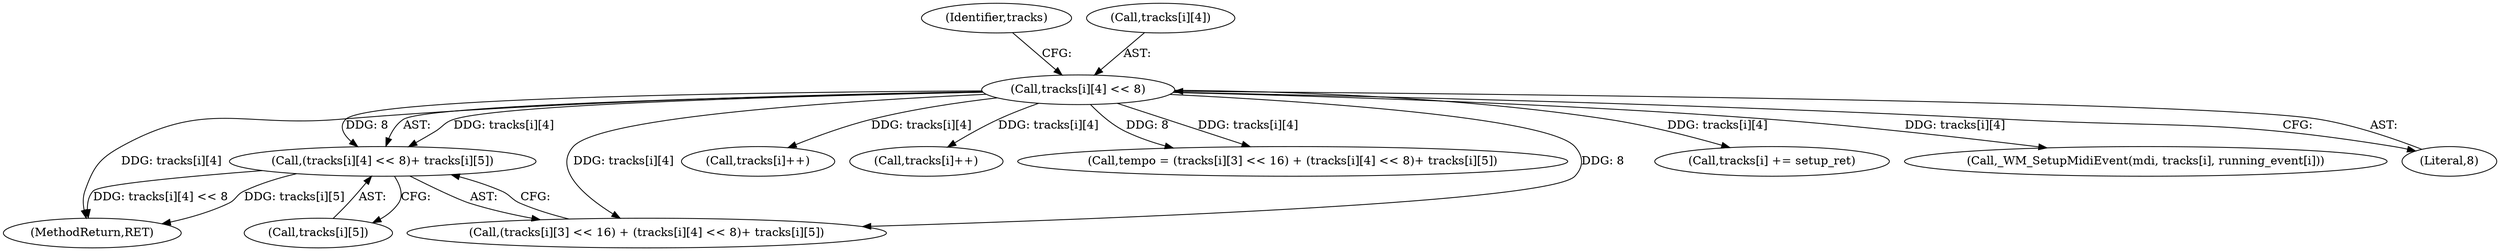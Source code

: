 digraph "0_wildmidi_660b513d99bced8783a4a5984ac2f742c74ebbdd_1@array" {
"1001218" [label="(Call,(tracks[i][4] << 8)+ tracks[i][5])"];
"1001219" [label="(Call,tracks[i][4] << 8)"];
"1001210" [label="(Call,(tracks[i][3] << 16) + (tracks[i][4] << 8)+ tracks[i][5])"];
"1001218" [label="(Call,(tracks[i][4] << 8)+ tracks[i][5])"];
"1001304" [label="(Call,tracks[i]++)"];
"1001228" [label="(Identifier,tracks)"];
"1001226" [label="(Call,tracks[i][5])"];
"1001220" [label="(Call,tracks[i][4])"];
"1001278" [label="(Call,tracks[i]++)"];
"1001208" [label="(Call,tempo = (tracks[i][3] << 16) + (tracks[i][4] << 8)+ tracks[i][5])"];
"1001219" [label="(Call,tracks[i][4] << 8)"];
"1001435" [label="(MethodReturn,RET)"];
"1001242" [label="(Call,tracks[i] += setup_ret)"];
"1001086" [label="(Call,_WM_SetupMidiEvent(mdi, tracks[i], running_event[i]))"];
"1001225" [label="(Literal,8)"];
"1001218" -> "1001210"  [label="AST: "];
"1001218" -> "1001226"  [label="CFG: "];
"1001219" -> "1001218"  [label="AST: "];
"1001226" -> "1001218"  [label="AST: "];
"1001210" -> "1001218"  [label="CFG: "];
"1001218" -> "1001435"  [label="DDG: tracks[i][4] << 8"];
"1001218" -> "1001435"  [label="DDG: tracks[i][5]"];
"1001219" -> "1001218"  [label="DDG: tracks[i][4]"];
"1001219" -> "1001218"  [label="DDG: 8"];
"1001219" -> "1001225"  [label="CFG: "];
"1001220" -> "1001219"  [label="AST: "];
"1001225" -> "1001219"  [label="AST: "];
"1001228" -> "1001219"  [label="CFG: "];
"1001219" -> "1001435"  [label="DDG: tracks[i][4]"];
"1001219" -> "1001086"  [label="DDG: tracks[i][4]"];
"1001219" -> "1001208"  [label="DDG: tracks[i][4]"];
"1001219" -> "1001208"  [label="DDG: 8"];
"1001219" -> "1001210"  [label="DDG: tracks[i][4]"];
"1001219" -> "1001210"  [label="DDG: 8"];
"1001219" -> "1001242"  [label="DDG: tracks[i][4]"];
"1001219" -> "1001278"  [label="DDG: tracks[i][4]"];
"1001219" -> "1001304"  [label="DDG: tracks[i][4]"];
}
